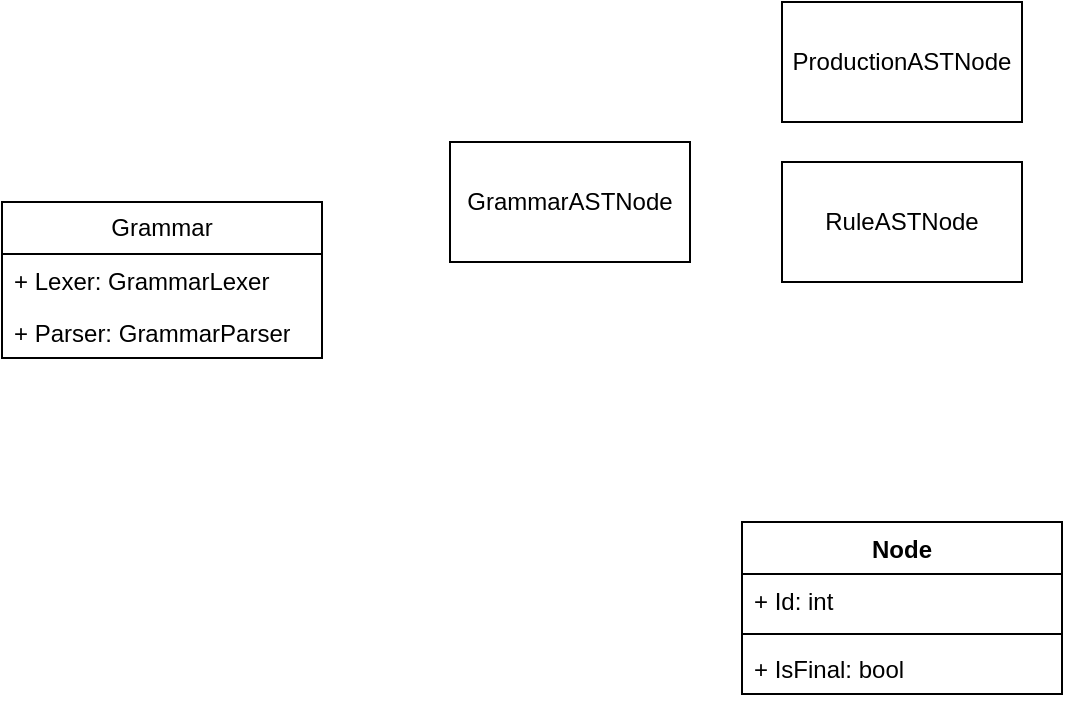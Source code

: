 <mxfile version="24.4.8" type="device">
  <diagram id="C5RBs43oDa-KdzZeNtuy" name="Page-1">
    <mxGraphModel dx="1220" dy="814" grid="1" gridSize="10" guides="1" tooltips="1" connect="1" arrows="1" fold="1" page="1" pageScale="1" pageWidth="3300" pageHeight="4681" math="0" shadow="0">
      <root>
        <mxCell id="WIyWlLk6GJQsqaUBKTNV-0" />
        <mxCell id="WIyWlLk6GJQsqaUBKTNV-1" parent="WIyWlLk6GJQsqaUBKTNV-0" />
        <mxCell id="a6cDDM2TbizY4bD0uJqu-1" value="Grammar" style="swimlane;fontStyle=0;childLayout=stackLayout;horizontal=1;startSize=26;fillColor=none;horizontalStack=0;resizeParent=1;resizeParentMax=0;resizeLast=0;collapsible=1;marginBottom=0;whiteSpace=wrap;html=1;" parent="WIyWlLk6GJQsqaUBKTNV-1" vertex="1">
          <mxGeometry x="70" y="120" width="160" height="78" as="geometry" />
        </mxCell>
        <mxCell id="a6cDDM2TbizY4bD0uJqu-2" value="+ Lexer: GrammarLexer&lt;div&gt;&lt;br&gt;&lt;/div&gt;" style="text;strokeColor=none;fillColor=none;align=left;verticalAlign=top;spacingLeft=4;spacingRight=4;overflow=hidden;rotatable=0;points=[[0,0.5],[1,0.5]];portConstraint=eastwest;whiteSpace=wrap;html=1;" parent="a6cDDM2TbizY4bD0uJqu-1" vertex="1">
          <mxGeometry y="26" width="160" height="26" as="geometry" />
        </mxCell>
        <mxCell id="a6cDDM2TbizY4bD0uJqu-3" value="+ Parser: Grammar&lt;span style=&quot;background-color: initial;&quot;&gt;Parser&lt;/span&gt;" style="text;strokeColor=none;fillColor=none;align=left;verticalAlign=top;spacingLeft=4;spacingRight=4;overflow=hidden;rotatable=0;points=[[0,0.5],[1,0.5]];portConstraint=eastwest;whiteSpace=wrap;html=1;" parent="a6cDDM2TbizY4bD0uJqu-1" vertex="1">
          <mxGeometry y="52" width="160" height="26" as="geometry" />
        </mxCell>
        <mxCell id="a6cDDM2TbizY4bD0uJqu-10" value="GrammarASTNode" style="rounded=0;whiteSpace=wrap;html=1;" parent="WIyWlLk6GJQsqaUBKTNV-1" vertex="1">
          <mxGeometry x="294" y="90" width="120" height="60" as="geometry" />
        </mxCell>
        <mxCell id="a6cDDM2TbizY4bD0uJqu-11" value="ProductionASTNode" style="rounded=0;whiteSpace=wrap;html=1;" parent="WIyWlLk6GJQsqaUBKTNV-1" vertex="1">
          <mxGeometry x="460" y="20" width="120" height="60" as="geometry" />
        </mxCell>
        <mxCell id="a6cDDM2TbizY4bD0uJqu-12" value="RuleASTNode" style="rounded=0;whiteSpace=wrap;html=1;" parent="WIyWlLk6GJQsqaUBKTNV-1" vertex="1">
          <mxGeometry x="460" y="100" width="120" height="60" as="geometry" />
        </mxCell>
        <mxCell id="W6UYeinX51_g0FKBW52a-1" value="Node" style="swimlane;fontStyle=1;align=center;verticalAlign=top;childLayout=stackLayout;horizontal=1;startSize=26;horizontalStack=0;resizeParent=1;resizeParentMax=0;resizeLast=0;collapsible=1;marginBottom=0;whiteSpace=wrap;html=1;" vertex="1" parent="WIyWlLk6GJQsqaUBKTNV-1">
          <mxGeometry x="440" y="280" width="160" height="86" as="geometry" />
        </mxCell>
        <mxCell id="W6UYeinX51_g0FKBW52a-2" value="+ Id: int" style="text;strokeColor=none;fillColor=none;align=left;verticalAlign=top;spacingLeft=4;spacingRight=4;overflow=hidden;rotatable=0;points=[[0,0.5],[1,0.5]];portConstraint=eastwest;whiteSpace=wrap;html=1;" vertex="1" parent="W6UYeinX51_g0FKBW52a-1">
          <mxGeometry y="26" width="160" height="26" as="geometry" />
        </mxCell>
        <mxCell id="W6UYeinX51_g0FKBW52a-3" value="" style="line;strokeWidth=1;fillColor=none;align=left;verticalAlign=middle;spacingTop=-1;spacingLeft=3;spacingRight=3;rotatable=0;labelPosition=right;points=[];portConstraint=eastwest;strokeColor=inherit;" vertex="1" parent="W6UYeinX51_g0FKBW52a-1">
          <mxGeometry y="52" width="160" height="8" as="geometry" />
        </mxCell>
        <mxCell id="W6UYeinX51_g0FKBW52a-4" value="+ IsFinal: bool" style="text;strokeColor=none;fillColor=none;align=left;verticalAlign=top;spacingLeft=4;spacingRight=4;overflow=hidden;rotatable=0;points=[[0,0.5],[1,0.5]];portConstraint=eastwest;whiteSpace=wrap;html=1;" vertex="1" parent="W6UYeinX51_g0FKBW52a-1">
          <mxGeometry y="60" width="160" height="26" as="geometry" />
        </mxCell>
      </root>
    </mxGraphModel>
  </diagram>
</mxfile>

